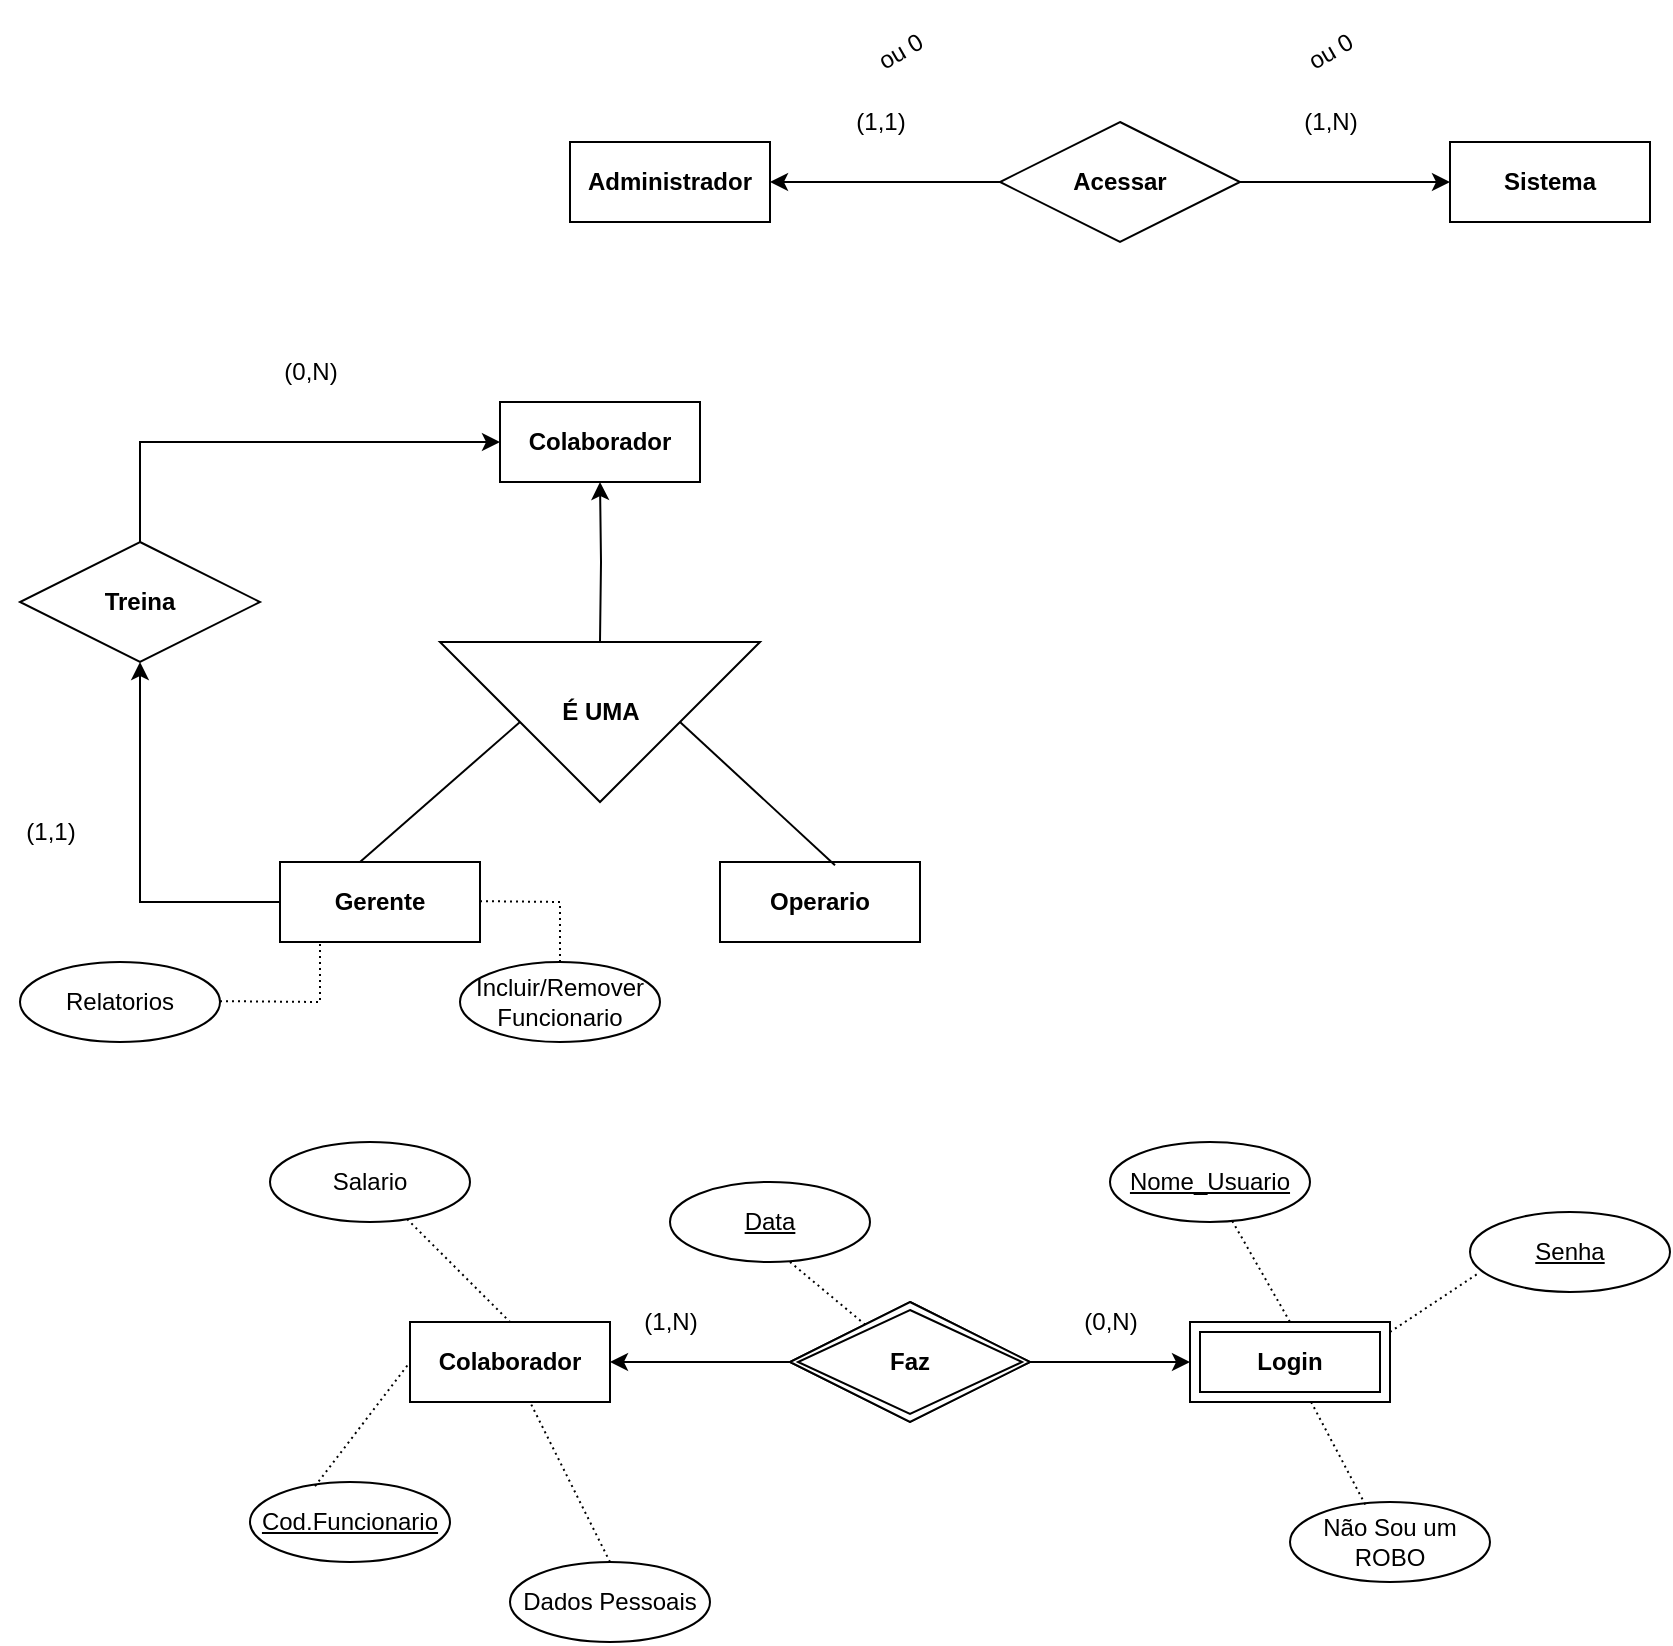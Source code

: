 <mxfile version="21.0.6" type="github">
  <diagram id="R2lEEEUBdFMjLlhIrx00" name="Page-1">
    <mxGraphModel dx="1285" dy="1789" grid="1" gridSize="10" guides="1" tooltips="1" connect="1" arrows="1" fold="1" page="1" pageScale="1" pageWidth="850" pageHeight="1100" math="0" shadow="0" extFonts="Permanent Marker^https://fonts.googleapis.com/css?family=Permanent+Marker">
      <root>
        <mxCell id="0" />
        <mxCell id="1" parent="0" />
        <mxCell id="pdY7Tseg2lZit8Ejh0Gm-3" value="&lt;b&gt;Colaborador&lt;/b&gt;" style="whiteSpace=wrap;html=1;align=center;" vertex="1" parent="1">
          <mxGeometry x="230" y="200" width="100" height="40" as="geometry" />
        </mxCell>
        <mxCell id="pdY7Tseg2lZit8Ejh0Gm-5" value="&lt;b&gt;login&lt;/b&gt;" style="whiteSpace=wrap;html=1;align=center;" vertex="1" parent="1">
          <mxGeometry x="620" y="200" width="100" height="40" as="geometry" />
        </mxCell>
        <mxCell id="pdY7Tseg2lZit8Ejh0Gm-7" style="edgeStyle=orthogonalEdgeStyle;rounded=0;orthogonalLoop=1;jettySize=auto;html=1;entryX=0;entryY=0.5;entryDx=0;entryDy=0;" edge="1" parent="1" source="pdY7Tseg2lZit8Ejh0Gm-6" target="pdY7Tseg2lZit8Ejh0Gm-5">
          <mxGeometry relative="1" as="geometry" />
        </mxCell>
        <mxCell id="pdY7Tseg2lZit8Ejh0Gm-8" style="edgeStyle=orthogonalEdgeStyle;rounded=0;orthogonalLoop=1;jettySize=auto;html=1;" edge="1" parent="1" source="pdY7Tseg2lZit8Ejh0Gm-6">
          <mxGeometry relative="1" as="geometry">
            <mxPoint x="330" y="220.0" as="targetPoint" />
          </mxGeometry>
        </mxCell>
        <mxCell id="pdY7Tseg2lZit8Ejh0Gm-6" value="&lt;b&gt;Faz&lt;/b&gt;" style="shape=rhombus;perimeter=rhombusPerimeter;whiteSpace=wrap;html=1;align=center;" vertex="1" parent="1">
          <mxGeometry x="420" y="190" width="120" height="60" as="geometry" />
        </mxCell>
        <mxCell id="pdY7Tseg2lZit8Ejh0Gm-10" value="Cod.Funcionario" style="ellipse;whiteSpace=wrap;html=1;align=center;fontStyle=4;" vertex="1" parent="1">
          <mxGeometry x="150" y="280" width="100" height="40" as="geometry" />
        </mxCell>
        <mxCell id="pdY7Tseg2lZit8Ejh0Gm-11" value="Nome_Usuario" style="ellipse;whiteSpace=wrap;html=1;align=center;fontStyle=4;" vertex="1" parent="1">
          <mxGeometry x="580" y="110" width="100" height="40" as="geometry" />
        </mxCell>
        <mxCell id="pdY7Tseg2lZit8Ejh0Gm-12" value="Salario" style="ellipse;whiteSpace=wrap;html=1;align=center;" vertex="1" parent="1">
          <mxGeometry x="160" y="110" width="100" height="40" as="geometry" />
        </mxCell>
        <mxCell id="pdY7Tseg2lZit8Ejh0Gm-15" value="Dados Pessoais" style="ellipse;whiteSpace=wrap;html=1;align=center;" vertex="1" parent="1">
          <mxGeometry x="280" y="320" width="100" height="40" as="geometry" />
        </mxCell>
        <mxCell id="pdY7Tseg2lZit8Ejh0Gm-126" style="edgeStyle=orthogonalEdgeStyle;rounded=0;orthogonalLoop=1;jettySize=auto;html=1;exitX=0.5;exitY=1;exitDx=0;exitDy=0;" edge="1" parent="1" source="pdY7Tseg2lZit8Ejh0Gm-18">
          <mxGeometry relative="1" as="geometry">
            <mxPoint x="810" y="155.0" as="targetPoint" />
          </mxGeometry>
        </mxCell>
        <mxCell id="pdY7Tseg2lZit8Ejh0Gm-18" value="Senha" style="ellipse;whiteSpace=wrap;html=1;align=center;fontStyle=4;" vertex="1" parent="1">
          <mxGeometry x="760" y="145" width="100" height="40" as="geometry" />
        </mxCell>
        <mxCell id="pdY7Tseg2lZit8Ejh0Gm-20" value="Não Sou um ROBO" style="ellipse;whiteSpace=wrap;html=1;align=center;" vertex="1" parent="1">
          <mxGeometry x="670" y="290" width="100" height="40" as="geometry" />
        </mxCell>
        <mxCell id="pdY7Tseg2lZit8Ejh0Gm-22" value="&lt;b&gt;Faz&lt;/b&gt;" style="shape=rhombus;double=1;perimeter=rhombusPerimeter;whiteSpace=wrap;html=1;align=center;" vertex="1" parent="1">
          <mxGeometry x="420" y="190" width="120" height="60" as="geometry" />
        </mxCell>
        <mxCell id="pdY7Tseg2lZit8Ejh0Gm-23" value="&lt;b&gt;Login&lt;/b&gt;" style="shape=ext;margin=3;double=1;whiteSpace=wrap;html=1;align=center;" vertex="1" parent="1">
          <mxGeometry x="620" y="200" width="100" height="40" as="geometry" />
        </mxCell>
        <mxCell id="pdY7Tseg2lZit8Ejh0Gm-24" value="Data" style="ellipse;whiteSpace=wrap;html=1;align=center;fontStyle=4;" vertex="1" parent="1">
          <mxGeometry x="360" y="130" width="100" height="40" as="geometry" />
        </mxCell>
        <mxCell id="pdY7Tseg2lZit8Ejh0Gm-26" value="(0,N)" style="text;html=1;align=center;verticalAlign=middle;resizable=0;points=[];autosize=1;strokeColor=none;fillColor=none;" vertex="1" parent="1">
          <mxGeometry x="555" y="185" width="50" height="30" as="geometry" />
        </mxCell>
        <mxCell id="pdY7Tseg2lZit8Ejh0Gm-27" value="(1,N)" style="text;html=1;align=center;verticalAlign=middle;resizable=0;points=[];autosize=1;strokeColor=none;fillColor=none;" vertex="1" parent="1">
          <mxGeometry x="335" y="185" width="50" height="30" as="geometry" />
        </mxCell>
        <mxCell id="pdY7Tseg2lZit8Ejh0Gm-28" value="&lt;b&gt;Administrador&lt;/b&gt;" style="whiteSpace=wrap;html=1;align=center;" vertex="1" parent="1">
          <mxGeometry x="310" y="-390" width="100" height="40" as="geometry" />
        </mxCell>
        <mxCell id="pdY7Tseg2lZit8Ejh0Gm-30" value="&lt;b&gt;Sistema&lt;/b&gt;" style="whiteSpace=wrap;html=1;align=center;" vertex="1" parent="1">
          <mxGeometry x="750" y="-390" width="100" height="40" as="geometry" />
        </mxCell>
        <mxCell id="pdY7Tseg2lZit8Ejh0Gm-33" style="edgeStyle=orthogonalEdgeStyle;rounded=0;orthogonalLoop=1;jettySize=auto;html=1;" edge="1" parent="1" source="pdY7Tseg2lZit8Ejh0Gm-32" target="pdY7Tseg2lZit8Ejh0Gm-30">
          <mxGeometry relative="1" as="geometry" />
        </mxCell>
        <mxCell id="pdY7Tseg2lZit8Ejh0Gm-34" style="edgeStyle=orthogonalEdgeStyle;rounded=0;orthogonalLoop=1;jettySize=auto;html=1;entryX=1;entryY=0.5;entryDx=0;entryDy=0;" edge="1" parent="1" source="pdY7Tseg2lZit8Ejh0Gm-32" target="pdY7Tseg2lZit8Ejh0Gm-28">
          <mxGeometry relative="1" as="geometry" />
        </mxCell>
        <mxCell id="pdY7Tseg2lZit8Ejh0Gm-32" value="&lt;b&gt;Acessar&lt;/b&gt;" style="shape=rhombus;perimeter=rhombusPerimeter;whiteSpace=wrap;html=1;align=center;" vertex="1" parent="1">
          <mxGeometry x="525" y="-400" width="120" height="60" as="geometry" />
        </mxCell>
        <mxCell id="pdY7Tseg2lZit8Ejh0Gm-35" value="(1,1)" style="text;html=1;align=center;verticalAlign=middle;resizable=0;points=[];autosize=1;strokeColor=none;fillColor=none;" vertex="1" parent="1">
          <mxGeometry x="440" y="-415" width="50" height="30" as="geometry" />
        </mxCell>
        <mxCell id="pdY7Tseg2lZit8Ejh0Gm-36" value="(1,N)" style="text;html=1;align=center;verticalAlign=middle;resizable=0;points=[];autosize=1;strokeColor=none;fillColor=none;" vertex="1" parent="1">
          <mxGeometry x="665" y="-415" width="50" height="30" as="geometry" />
        </mxCell>
        <mxCell id="pdY7Tseg2lZit8Ejh0Gm-37" value="ou 0" style="text;html=1;align=center;verticalAlign=middle;resizable=0;points=[];autosize=1;strokeColor=none;fillColor=none;rotation=-30;" vertex="1" parent="1">
          <mxGeometry x="450" y="-450" width="50" height="30" as="geometry" />
        </mxCell>
        <mxCell id="pdY7Tseg2lZit8Ejh0Gm-38" value="ou 0" style="text;html=1;align=center;verticalAlign=middle;resizable=0;points=[];autosize=1;strokeColor=none;fillColor=none;rotation=-30;" vertex="1" parent="1">
          <mxGeometry x="665" y="-450" width="50" height="30" as="geometry" />
        </mxCell>
        <mxCell id="pdY7Tseg2lZit8Ejh0Gm-43" value="&lt;b&gt;Colaborador&lt;/b&gt;" style="whiteSpace=wrap;html=1;align=center;" vertex="1" parent="1">
          <mxGeometry x="275" y="-260" width="100" height="40" as="geometry" />
        </mxCell>
        <mxCell id="pdY7Tseg2lZit8Ejh0Gm-62" style="edgeStyle=orthogonalEdgeStyle;rounded=0;orthogonalLoop=1;jettySize=auto;html=1;entryX=0.5;entryY=1;entryDx=0;entryDy=0;" edge="1" parent="1" target="pdY7Tseg2lZit8Ejh0Gm-43">
          <mxGeometry relative="1" as="geometry">
            <mxPoint x="325" y="-140" as="sourcePoint" />
          </mxGeometry>
        </mxCell>
        <mxCell id="pdY7Tseg2lZit8Ejh0Gm-68" value="&lt;b&gt;Operario&lt;/b&gt;" style="whiteSpace=wrap;html=1;align=center;" vertex="1" parent="1">
          <mxGeometry x="385" y="-30" width="100" height="40" as="geometry" />
        </mxCell>
        <mxCell id="pdY7Tseg2lZit8Ejh0Gm-87" style="edgeStyle=orthogonalEdgeStyle;rounded=0;orthogonalLoop=1;jettySize=auto;html=1;entryX=0.5;entryY=1;entryDx=0;entryDy=0;" edge="1" parent="1" source="pdY7Tseg2lZit8Ejh0Gm-69" target="pdY7Tseg2lZit8Ejh0Gm-86">
          <mxGeometry relative="1" as="geometry" />
        </mxCell>
        <mxCell id="pdY7Tseg2lZit8Ejh0Gm-69" value="&lt;b&gt;Gerente&lt;/b&gt;" style="whiteSpace=wrap;html=1;align=center;" vertex="1" parent="1">
          <mxGeometry x="165" y="-30" width="100" height="40" as="geometry" />
        </mxCell>
        <mxCell id="pdY7Tseg2lZit8Ejh0Gm-76" value="" style="triangle;whiteSpace=wrap;html=1;rotation=90;" vertex="1" parent="1">
          <mxGeometry x="285" y="-180" width="80" height="160" as="geometry" />
        </mxCell>
        <mxCell id="pdY7Tseg2lZit8Ejh0Gm-77" value="&lt;b&gt;É UMA&lt;/b&gt;" style="text;html=1;align=center;verticalAlign=middle;resizable=0;points=[];autosize=1;strokeColor=none;fillColor=none;" vertex="1" parent="1">
          <mxGeometry x="295" y="-120" width="60" height="30" as="geometry" />
        </mxCell>
        <mxCell id="pdY7Tseg2lZit8Ejh0Gm-88" style="rounded=0;orthogonalLoop=1;jettySize=auto;html=1;entryX=0;entryY=0.5;entryDx=0;entryDy=0;" edge="1" parent="1" source="pdY7Tseg2lZit8Ejh0Gm-86" target="pdY7Tseg2lZit8Ejh0Gm-43">
          <mxGeometry relative="1" as="geometry">
            <Array as="points">
              <mxPoint x="95" y="-240" />
            </Array>
          </mxGeometry>
        </mxCell>
        <mxCell id="pdY7Tseg2lZit8Ejh0Gm-86" value="&lt;b&gt;Treina&lt;/b&gt;" style="shape=rhombus;perimeter=rhombusPerimeter;whiteSpace=wrap;html=1;align=center;" vertex="1" parent="1">
          <mxGeometry x="35" y="-190" width="120" height="60" as="geometry" />
        </mxCell>
        <mxCell id="pdY7Tseg2lZit8Ejh0Gm-89" value="(0,N)" style="text;html=1;align=center;verticalAlign=middle;resizable=0;points=[];autosize=1;strokeColor=none;fillColor=none;" vertex="1" parent="1">
          <mxGeometry x="155" y="-290" width="50" height="30" as="geometry" />
        </mxCell>
        <mxCell id="pdY7Tseg2lZit8Ejh0Gm-90" value="(1,1)" style="text;html=1;align=center;verticalAlign=middle;resizable=0;points=[];autosize=1;strokeColor=none;fillColor=none;" vertex="1" parent="1">
          <mxGeometry x="25" y="-60" width="50" height="30" as="geometry" />
        </mxCell>
        <mxCell id="pdY7Tseg2lZit8Ejh0Gm-97" value="Relatorios" style="ellipse;whiteSpace=wrap;html=1;align=center;" vertex="1" parent="1">
          <mxGeometry x="35" y="20" width="100" height="40" as="geometry" />
        </mxCell>
        <mxCell id="pdY7Tseg2lZit8Ejh0Gm-99" value="" style="endArrow=none;html=1;rounded=0;dashed=1;dashPattern=1 2;" edge="1" parent="1">
          <mxGeometry relative="1" as="geometry">
            <mxPoint x="135" y="39.57" as="sourcePoint" />
            <mxPoint x="185" y="10" as="targetPoint" />
            <Array as="points">
              <mxPoint x="185" y="40" />
            </Array>
          </mxGeometry>
        </mxCell>
        <mxCell id="pdY7Tseg2lZit8Ejh0Gm-104" value="" style="endArrow=none;html=1;rounded=0;entryX=0.5;entryY=1;entryDx=0;entryDy=0;" edge="1" parent="1" target="pdY7Tseg2lZit8Ejh0Gm-76">
          <mxGeometry width="50" height="50" relative="1" as="geometry">
            <mxPoint x="205" y="-30" as="sourcePoint" />
            <mxPoint x="255" y="-80" as="targetPoint" />
          </mxGeometry>
        </mxCell>
        <mxCell id="pdY7Tseg2lZit8Ejh0Gm-105" value="" style="endArrow=none;html=1;rounded=0;entryX=0.5;entryY=0;entryDx=0;entryDy=0;exitX=0.575;exitY=0.04;exitDx=0;exitDy=0;exitPerimeter=0;" edge="1" parent="1" source="pdY7Tseg2lZit8Ejh0Gm-68" target="pdY7Tseg2lZit8Ejh0Gm-76">
          <mxGeometry width="50" height="50" relative="1" as="geometry">
            <mxPoint x="419" y="-30" as="sourcePoint" />
            <mxPoint x="490" y="-106" as="targetPoint" />
          </mxGeometry>
        </mxCell>
        <mxCell id="pdY7Tseg2lZit8Ejh0Gm-106" value="Incluir/Remover&lt;br&gt;Funcionario" style="ellipse;whiteSpace=wrap;html=1;align=center;" vertex="1" parent="1">
          <mxGeometry x="255" y="20" width="100" height="40" as="geometry" />
        </mxCell>
        <mxCell id="pdY7Tseg2lZit8Ejh0Gm-113" value="" style="endArrow=none;html=1;rounded=0;dashed=1;dashPattern=1 2;entryX=0.5;entryY=0;entryDx=0;entryDy=0;" edge="1" parent="1" target="pdY7Tseg2lZit8Ejh0Gm-106">
          <mxGeometry relative="1" as="geometry">
            <mxPoint x="265" y="-10.43" as="sourcePoint" />
            <mxPoint x="425" y="-10.43" as="targetPoint" />
            <Array as="points">
              <mxPoint x="305" y="-10" />
            </Array>
          </mxGeometry>
        </mxCell>
        <mxCell id="pdY7Tseg2lZit8Ejh0Gm-117" value="" style="endArrow=none;html=1;rounded=0;dashed=1;dashPattern=1 2;entryX=0.5;entryY=0;entryDx=0;entryDy=0;" edge="1" parent="1" source="pdY7Tseg2lZit8Ejh0Gm-12" target="pdY7Tseg2lZit8Ejh0Gm-3">
          <mxGeometry relative="1" as="geometry">
            <mxPoint x="260" y="135" as="sourcePoint" />
            <mxPoint x="280" y="195" as="targetPoint" />
            <Array as="points" />
          </mxGeometry>
        </mxCell>
        <mxCell id="pdY7Tseg2lZit8Ejh0Gm-121" value="" style="endArrow=none;html=1;rounded=0;dashed=1;dashPattern=1 2;entryX=0;entryY=0.5;entryDx=0;entryDy=0;exitX=0.325;exitY=0.053;exitDx=0;exitDy=0;exitPerimeter=0;" edge="1" parent="1" source="pdY7Tseg2lZit8Ejh0Gm-10" target="pdY7Tseg2lZit8Ejh0Gm-3">
          <mxGeometry relative="1" as="geometry">
            <mxPoint x="190" y="275" as="sourcePoint" />
            <mxPoint x="350" y="280" as="targetPoint" />
            <Array as="points" />
          </mxGeometry>
        </mxCell>
        <mxCell id="pdY7Tseg2lZit8Ejh0Gm-124" value="" style="endArrow=none;html=1;rounded=0;dashed=1;dashPattern=1 2;" edge="1" parent="1" target="pdY7Tseg2lZit8Ejh0Gm-3">
          <mxGeometry relative="1" as="geometry">
            <mxPoint x="330" y="320" as="sourcePoint" />
            <mxPoint x="490" y="320" as="targetPoint" />
          </mxGeometry>
        </mxCell>
        <mxCell id="pdY7Tseg2lZit8Ejh0Gm-129" value="" style="endArrow=none;html=1;rounded=0;dashed=1;dashPattern=1 2;entryX=0.045;entryY=0.761;entryDx=0;entryDy=0;entryPerimeter=0;" edge="1" parent="1" target="pdY7Tseg2lZit8Ejh0Gm-18">
          <mxGeometry relative="1" as="geometry">
            <mxPoint x="720" y="205" as="sourcePoint" />
            <mxPoint x="690" y="245" as="targetPoint" />
            <Array as="points" />
          </mxGeometry>
        </mxCell>
        <mxCell id="pdY7Tseg2lZit8Ejh0Gm-131" value="" style="endArrow=none;html=1;rounded=0;dashed=1;dashPattern=1 2;entryX=0.381;entryY=0.054;entryDx=0;entryDy=0;entryPerimeter=0;" edge="1" parent="1" source="pdY7Tseg2lZit8Ejh0Gm-23" target="pdY7Tseg2lZit8Ejh0Gm-20">
          <mxGeometry relative="1" as="geometry">
            <mxPoint x="500" y="319.13" as="sourcePoint" />
            <mxPoint x="660" y="319.13" as="targetPoint" />
          </mxGeometry>
        </mxCell>
        <mxCell id="pdY7Tseg2lZit8Ejh0Gm-133" value="" style="endArrow=none;html=1;rounded=0;dashed=1;dashPattern=1 2;entryX=0.5;entryY=0;entryDx=0;entryDy=0;" edge="1" parent="1" source="pdY7Tseg2lZit8Ejh0Gm-11" target="pdY7Tseg2lZit8Ejh0Gm-23">
          <mxGeometry relative="1" as="geometry">
            <mxPoint x="530" y="255" as="sourcePoint" />
            <mxPoint x="690" y="255" as="targetPoint" />
          </mxGeometry>
        </mxCell>
        <mxCell id="pdY7Tseg2lZit8Ejh0Gm-135" value="" style="endArrow=none;html=1;rounded=0;dashed=1;dashPattern=1 2;" edge="1" parent="1" target="pdY7Tseg2lZit8Ejh0Gm-22">
          <mxGeometry relative="1" as="geometry">
            <mxPoint x="420" y="170" as="sourcePoint" />
            <mxPoint x="580" y="170" as="targetPoint" />
          </mxGeometry>
        </mxCell>
      </root>
    </mxGraphModel>
  </diagram>
</mxfile>
